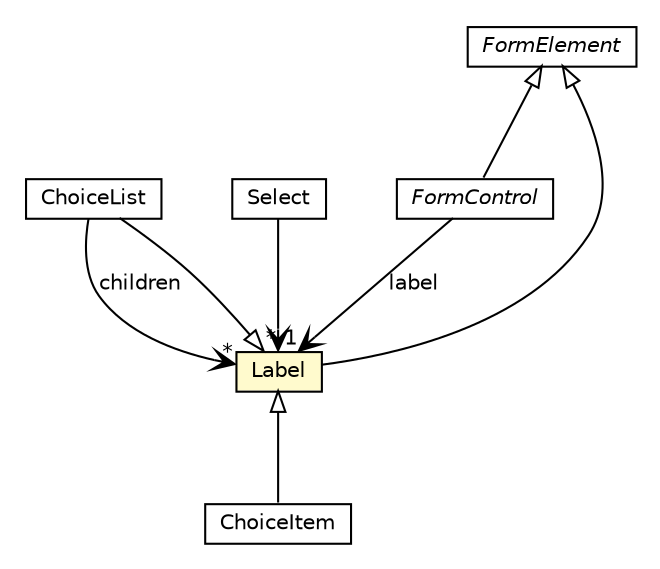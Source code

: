 #!/usr/local/bin/dot
#
# Class diagram 
# Generated by UMLGraph version R5_6-24-gf6e263 (http://www.umlgraph.org/)
#

digraph G {
	edge [fontname="Helvetica",fontsize=10,labelfontname="Helvetica",labelfontsize=10];
	node [fontname="Helvetica",fontsize=10,shape=plaintext];
	nodesep=0.25;
	ranksep=0.5;
	// org.universAAL.middleware.ui.rdf.ChoiceList
	c237361 [label=<<table title="org.universAAL.middleware.ui.rdf.ChoiceList" border="0" cellborder="1" cellspacing="0" cellpadding="2" port="p" href="./ChoiceList.html">
		<tr><td><table border="0" cellspacing="0" cellpadding="1">
<tr><td align="center" balign="center"> ChoiceList </td></tr>
		</table></td></tr>
		</table>>, URL="./ChoiceList.html", fontname="Helvetica", fontcolor="black", fontsize=10.0];
	// org.universAAL.middleware.ui.rdf.ChoiceItem
	c237363 [label=<<table title="org.universAAL.middleware.ui.rdf.ChoiceItem" border="0" cellborder="1" cellspacing="0" cellpadding="2" port="p" href="./ChoiceItem.html">
		<tr><td><table border="0" cellspacing="0" cellpadding="1">
<tr><td align="center" balign="center"> ChoiceItem </td></tr>
		</table></td></tr>
		</table>>, URL="./ChoiceItem.html", fontname="Helvetica", fontcolor="black", fontsize=10.0];
	// org.universAAL.middleware.ui.rdf.Select
	c237364 [label=<<table title="org.universAAL.middleware.ui.rdf.Select" border="0" cellborder="1" cellspacing="0" cellpadding="2" port="p" href="./Select.html">
		<tr><td><table border="0" cellspacing="0" cellpadding="1">
<tr><td align="center" balign="center"> Select </td></tr>
		</table></td></tr>
		</table>>, URL="./Select.html", fontname="Helvetica", fontcolor="black", fontsize=10.0];
	// org.universAAL.middleware.ui.rdf.FormControl
	c237366 [label=<<table title="org.universAAL.middleware.ui.rdf.FormControl" border="0" cellborder="1" cellspacing="0" cellpadding="2" port="p" href="./FormControl.html">
		<tr><td><table border="0" cellspacing="0" cellpadding="1">
<tr><td align="center" balign="center"><font face="Helvetica-Oblique"> FormControl </font></td></tr>
		</table></td></tr>
		</table>>, URL="./FormControl.html", fontname="Helvetica", fontcolor="black", fontsize=10.0];
	// org.universAAL.middleware.ui.rdf.Label
	c237367 [label=<<table title="org.universAAL.middleware.ui.rdf.Label" border="0" cellborder="1" cellspacing="0" cellpadding="2" port="p" bgcolor="lemonChiffon" href="./Label.html">
		<tr><td><table border="0" cellspacing="0" cellpadding="1">
<tr><td align="center" balign="center"> Label </td></tr>
		</table></td></tr>
		</table>>, URL="./Label.html", fontname="Helvetica", fontcolor="black", fontsize=10.0];
	// org.universAAL.middleware.ui.rdf.FormElement
	c237377 [label=<<table title="org.universAAL.middleware.ui.rdf.FormElement" border="0" cellborder="1" cellspacing="0" cellpadding="2" port="p" href="./FormElement.html">
		<tr><td><table border="0" cellspacing="0" cellpadding="1">
<tr><td align="center" balign="center"><font face="Helvetica-Oblique"> FormElement </font></td></tr>
		</table></td></tr>
		</table>>, URL="./FormElement.html", fontname="Helvetica", fontcolor="black", fontsize=10.0];
	//org.universAAL.middleware.ui.rdf.ChoiceList extends org.universAAL.middleware.ui.rdf.Label
	c237367:p -> c237361:p [dir=back,arrowtail=empty];
	// org.universAAL.middleware.ui.rdf.ChoiceList NAVASSOC org.universAAL.middleware.ui.rdf.Label
	c237361:p -> c237367:p [taillabel="", label="children", headlabel="*", fontname="Helvetica", fontcolor="black", fontsize=10.0, color="black", arrowhead=open];
	//org.universAAL.middleware.ui.rdf.ChoiceItem extends org.universAAL.middleware.ui.rdf.Label
	c237367:p -> c237363:p [dir=back,arrowtail=empty];
	// org.universAAL.middleware.ui.rdf.Select NAVASSOC org.universAAL.middleware.ui.rdf.Label
	c237364:p -> c237367:p [taillabel="", label="", headlabel="*", fontname="Helvetica", fontcolor="black", fontsize=10.0, color="black", arrowhead=open];
	//org.universAAL.middleware.ui.rdf.FormControl extends org.universAAL.middleware.ui.rdf.FormElement
	c237377:p -> c237366:p [dir=back,arrowtail=empty];
	// org.universAAL.middleware.ui.rdf.FormControl NAVASSOC org.universAAL.middleware.ui.rdf.Label
	c237366:p -> c237367:p [taillabel="", label="label", headlabel="1", fontname="Helvetica", fontcolor="black", fontsize=10.0, color="black", arrowhead=open];
	//org.universAAL.middleware.ui.rdf.Label extends org.universAAL.middleware.ui.rdf.FormElement
	c237377:p -> c237367:p [dir=back,arrowtail=empty];
}

